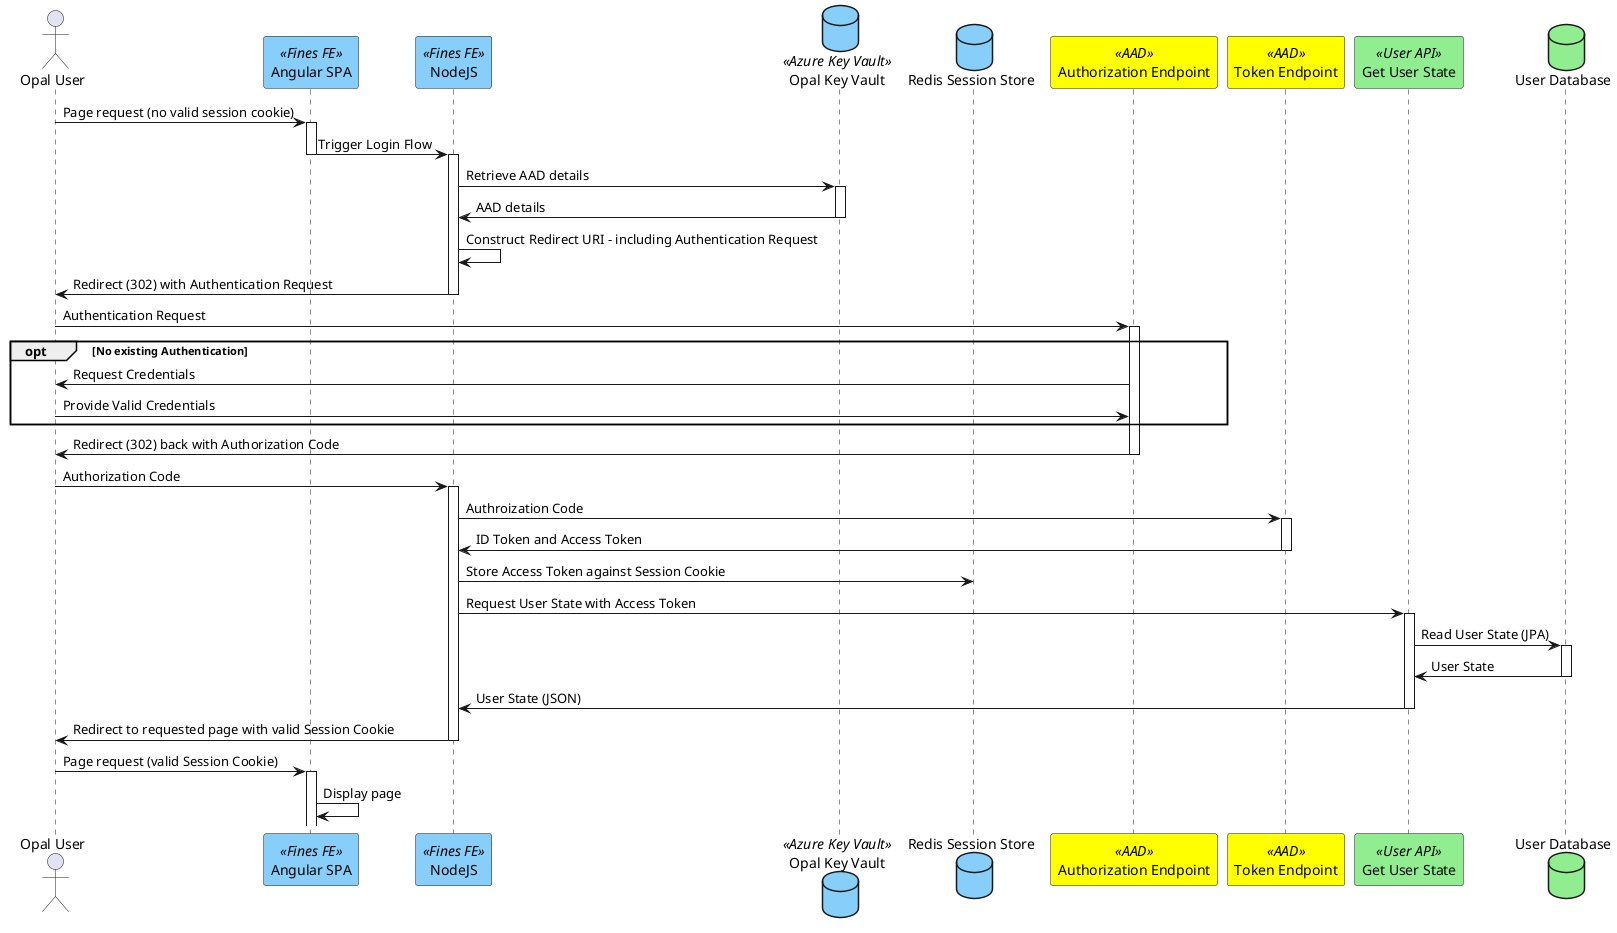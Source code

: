 @startuml "Login Flow - Happy Path"
actor "Opal User" as user
participant "Angular SPA" as finesspa <<Fines FE>> #LightSkyBlue
participant "NodeJS" as finesnode <<Fines FE>> #LightSkyBlue
database "Opal Key Vault" as opalkv <<Azure Key Vault>> #LightSkyBlue
database "Redis Session Store" as redis #LightSkyBlue
participant "Authorization Endpoint" as oidcauth <<AAD>> #Yellow
participant "Token Endpoint" as oidctoken <<AAD>> #Yellow
participant "Get User State" as userstateapi <<User API>> #LightGreen
database "User Database" as userdb #LightGreen

user -> finesspa ++ : Page request (no valid session cookie)
finesspa -> finesnode -- : Trigger Login Flow
activate finesnode
finesnode -> opalkv ++ : Retrieve AAD details
finesnode <- opalkv -- : AAD details
finesnode -> finesnode : Construct Redirect URI - including Authentication Request
user <- finesnode -- : Redirect (302) with Authentication Request
user -> oidcauth ++ : Authentication Request
opt No existing Authentication
  user <- oidcauth : Request Credentials
  user -> oidcauth : Provide Valid Credentials
end
user <- oidcauth -- : Redirect (302) back with Authorization Code
user -> finesnode ++ : Authorization Code
finesnode -> oidctoken ++ : Authroization Code
finesnode <- oidctoken -- : ID Token and Access Token
finesnode -> redis : Store Access Token against Session Cookie
finesnode -> userstateapi ++ : Request User State with Access Token
userstateapi -> userdb ++ : Read User State (JPA)
userstateapi <- userdb -- : User State
finesnode <- userstateapi -- : User State (JSON)
user <- finesnode -- : Redirect to requested page with valid Session Cookie
user -> finesspa ++ : Page request (valid Session Cookie)
finesspa -> finesspa : Display page

@enduml